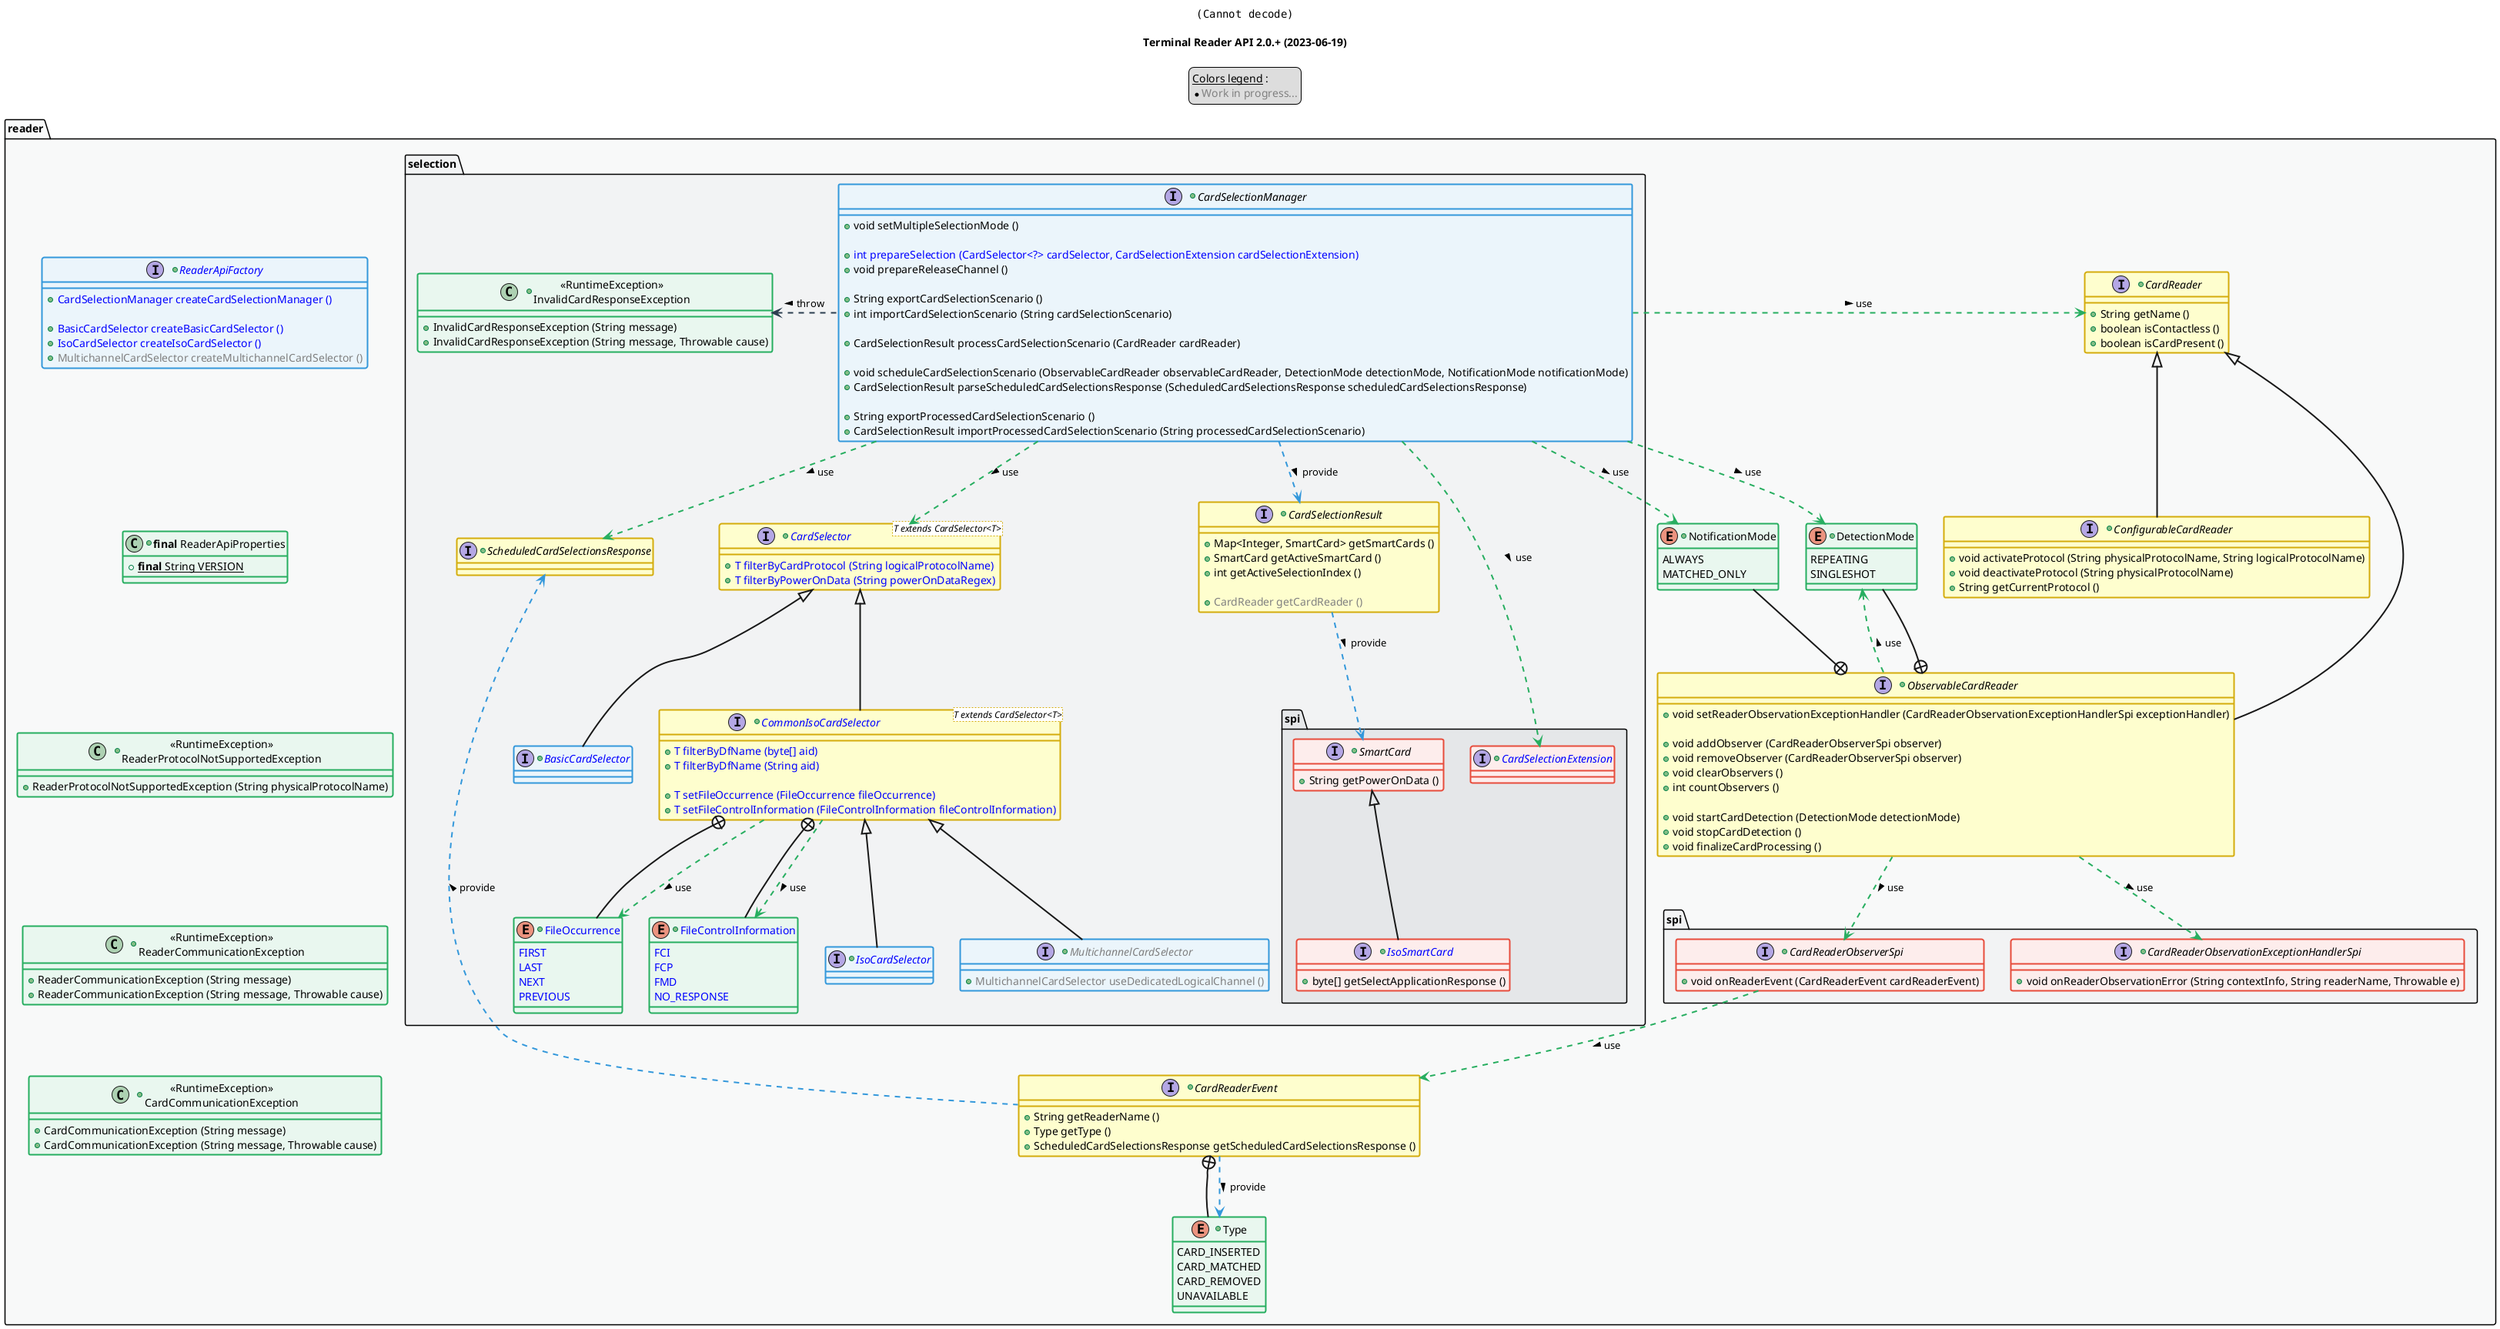 @startuml
title
    <img:../assets/logo.svg{scale=0.2}>

    Terminal Reader API 2.0.+ (2023-06-19)
end title

' == THEME ==

'Couleurs issues de : https://htmlcolorcodes.com/fr/tableau-de-couleur/tableau-de-couleur-design-plat/
!define C_GREY1 F8F9F9
!define C_GREY2 F2F3F4
!define C_GREY3 E5E7E9
!define C_GREY4 D7DBDD
!define C_GREY5 CACFD2
!define C_GREY6 BDC3C7
!define C_LINK 3498DB
!define C_USE 27AE60
!define C_THROW 2C3E50

' -- Styles that don't work with new version of plantuml --
skinparam stereotypeABorderColor #A9DCDF
skinparam stereotypeIBorderColor #B4A7E5
skinparam stereotypeCBorderColor #ADD1B2
skinparam stereotypeEBorderColor #EB93DF
' -- END --

skinparam ClassBorderThickness 2
skinparam ArrowThickness 2

' Yellow
skinparam ClassBackgroundColor #FEFECE
skinparam ClassBorderColor #D4AC0D
' Red
skinparam ClassBackgroundColor<<red>> #FDEDEC
skinparam ClassBorderColor<<red>> #E74C3C
hide <<red>> stereotype
' Purple
skinparam ClassBackgroundColor<<purple>> #F4ECF7
skinparam ClassBorderColor<<purple>> #8E44AD
hide <<purple>> stereotype
' blue
skinparam ClassBackgroundColor<<blue>> #EBF5FB
skinparam ClassBorderColor<<blue>> #3498DB
hide <<blue>> stereotype
' Green
skinparam ClassBackgroundColor<<green>> #E9F7EF
skinparam ClassBorderColor<<green>> #27AE60
hide <<green>> stereotype
' Grey
skinparam ClassBackgroundColor<<grey>> #EAECEE
skinparam ClassBorderColor<<grey>> #2C3E50
hide <<grey>> stereotype

' == CONTENT ==

legend top
    __Colors legend__ :
    * <color:grey>Work in progress...
end legend

package "reader" as reader {

+class "**final** ReaderApiProperties" as ApiProperties <<green>> {
    +{static} **final** String VERSION
}
+interface "<color:blue>ReaderApiFactory" as ReaderApiFactory <<blue>> {
    +<color:blue>CardSelectionManager createCardSelectionManager ()

    +<color:blue>BasicCardSelector createBasicCardSelector ()
    +<color:blue>IsoCardSelector createIsoCardSelector ()
    +<color:grey>MultichannelCardSelector createMultichannelCardSelector ()
}

' SERVICE
+interface CardReader {
    +String getName ()
    +boolean isContactless ()
    +boolean isCardPresent ()
}
+interface ObservableCardReader extends CardReader {
    +void setReaderObservationExceptionHandler (CardReaderObservationExceptionHandlerSpi exceptionHandler)

    +void addObserver (CardReaderObserverSpi observer)
    +void removeObserver (CardReaderObserverSpi observer)
    +void clearObservers ()
    +int countObservers ()

    +void startCardDetection (DetectionMode detectionMode)
    +void stopCardDetection ()
    +void finalizeCardProcessing ()
}
+interface ConfigurableCardReader extends CardReader {
    +void activateProtocol (String physicalProtocolName, String logicalProtocolName)
    +void deactivateProtocol (String physicalProtocolName)
    +String getCurrentProtocol ()
}
+enum DetectionMode <<green>> {
    REPEATING
    SINGLESHOT
}
+enum NotificationMode <<green>> {
    ALWAYS
    MATCHED_ONLY
}
+interface CardReaderEvent {
    +String getReaderName ()
    +Type getType ()
    +ScheduledCardSelectionsResponse getScheduledCardSelectionsResponse ()
}
+enum "Type" as CardReaderEventType <<green>> {
    CARD_INSERTED
    CARD_MATCHED
    CARD_REMOVED
    UNAVAILABLE
}
' SPI
package "spi" as readerSpi {
    +interface CardReaderObserverSpi <<red>> {
        +void onReaderEvent (CardReaderEvent cardReaderEvent)
    }
    +interface CardReaderObservationExceptionHandlerSpi <<red>> {
        +void onReaderObservationError (String contextInfo, String readerName, Throwable e)
    }
}

' SELECTION
package "selection" as selectionApi {
    ' Selection
    +interface CardSelectionManager <<blue>> {
        +void setMultipleSelectionMode ()

        +<color:blue>int prepareSelection (CardSelector<?> cardSelector, CardSelectionExtension cardSelectionExtension)
        +void prepareReleaseChannel ()

        +String exportCardSelectionScenario ()
        +int importCardSelectionScenario (String cardSelectionScenario)

        +CardSelectionResult processCardSelectionScenario (CardReader cardReader)

        +void scheduleCardSelectionScenario (ObservableCardReader observableCardReader, DetectionMode detectionMode, NotificationMode notificationMode)
        +CardSelectionResult parseScheduledCardSelectionsResponse (ScheduledCardSelectionsResponse scheduledCardSelectionsResponse)

        +String exportProcessedCardSelectionScenario ()
        +CardSelectionResult importProcessedCardSelectionScenario (String processedCardSelectionScenario)
    }
    +interface "<color:blue>CardSelector<T extends CardSelector<T>>" as CardSelector {
        +<color:blue>T filterByCardProtocol (String logicalProtocolName)
        +<color:blue>T filterByPowerOnData (String powerOnDataRegex)
    }
    +interface "<color:blue>BasicCardSelector" as BasicCardSelector <<blue>> extends CardSelector {
    }
    +interface "<color:blue>CommonIsoCardSelector<T extends CardSelector<T>>" as CommonIsoCardSelector extends CardSelector {
        +<color:blue>T filterByDfName (byte[] aid)
        +<color:blue>T filterByDfName (String aid)

        +<color:blue>T setFileOccurrence (FileOccurrence fileOccurrence)
        +<color:blue>T setFileControlInformation (FileControlInformation fileControlInformation)
    }
    +enum "<color:blue>FileOccurrence" as FileOccurrence <<green>> {
        <color:blue>FIRST
        <color:blue>LAST
        <color:blue>NEXT
        <color:blue>PREVIOUS
    }
    +enum "<color:blue>FileControlInformation" as FileControlInformation <<green>> {
        <color:blue>FCI
        <color:blue>FCP
        <color:blue>FMD
        <color:blue>NO_RESPONSE
    }
    +interface "<color:blue>IsoCardSelector" as IsoCardSelector <<blue>> extends CommonIsoCardSelector {
    }
    +interface "<color:grey>MultichannelCardSelector" as MultichannelCardSelector <<blue>> extends CommonIsoCardSelector {
        +<color:grey>MultichannelCardSelector useDedicatedLogicalChannel ()
    }

    ' Card Extension SPI
    package "spi" as selectionSpi {
        +interface "<color:blue>CardSelectionExtension" as CardSelectionExtension <<red>> {
        }
        +interface "SmartCard" as SmartCard <<red>> {
            +String getPowerOnData ()
        }
        +interface "<color:blue>IsoSmartCard" as IsoSmartCard <<red>> extends SmartCard {
            +byte[] getSelectApplicationResponse ()
        }
    }
    +interface CardSelectionResult {
        +Map<Integer, SmartCard> getSmartCards ()
        +SmartCard getActiveSmartCard ()
        +int getActiveSelectionIndex ()

        +<color:grey>CardReader getCardReader ()
    }
    +interface ScheduledCardSelectionsResponse {
    }

    +class "<<RuntimeException>>\nInvalidCardResponseException" as InvalidCardResponseException <<green>> {
        +InvalidCardResponseException (String message)
        +InvalidCardResponseException (String message, Throwable cause)
    }
}
' EXCEPTIONS
+class "<<RuntimeException>>\nReaderCommunicationException" as ReaderCommunicationException <<green>> {
    +ReaderCommunicationException (String message)
    +ReaderCommunicationException (String message, Throwable cause)
}
+class "<<RuntimeException>>\nReaderProtocolNotSupportedException" as ReaderProtocolNotSupportedException <<green>> {
    +ReaderProtocolNotSupportedException (String physicalProtocolName)
}
+class "<<RuntimeException>>\nCardCommunicationException" as CardCommunicationException <<green>> {
    +CardCommunicationException (String message)
    +CardCommunicationException (String message, Throwable cause)
}

}

' Associations

ObservableCardReader +-up- NotificationMode
ObservableCardReader +-up- DetectionMode
ObservableCardReader .up.> DetectionMode #C_USE : use >
ObservableCardReader ..> CardReaderObservationExceptionHandlerSpi #C_USE : use >

CardReaderEvent +-- CardReaderEventType
CardReaderEvent ..> CardReaderEventType #C_LINK : provide >
CardReaderEvent .up.> ScheduledCardSelectionsResponse #C_LINK : provide >

CardSelectionResult ..> SmartCard #C_LINK : provide >

CommonIsoCardSelector +-- FileOccurrence
CommonIsoCardSelector ..> FileOccurrence #C_USE : use >
CommonIsoCardSelector +-- FileControlInformation
CommonIsoCardSelector ..> FileControlInformation #C_USE : use >

CardSelectionManager ..> CardSelector #C_USE : use >
CardSelectionManager ..> CardSelectionExtension #C_USE : use >
CardSelectionManager ..> ScheduledCardSelectionsResponse #C_USE : use >
CardSelectionManager ..> CardSelectionResult #C_LINK : provide >
CardSelectionManager .right.> CardReader #C_USE : use >
CardSelectionManager ..> NotificationMode #C_USE : use >
CardSelectionManager ..> DetectionMode #C_USE : use >
CardSelectionManager .left.> InvalidCardResponseException #C_THROW : throw >

ObservableCardReader ..> CardReaderObserverSpi #C_USE : use >

CardReaderObserverSpi ..> CardReaderEvent #C_USE : use >

' == LAYOUT ==

ReaderApiFactory -[hidden]- ApiProperties
ApiProperties -[hidden]- ReaderProtocolNotSupportedException
ReaderProtocolNotSupportedException -[hidden]- ReaderCommunicationException
ReaderCommunicationException -[hidden]- CardCommunicationException

' == STYLE ==

package reader #C_GREY1 {}
package reader.readerSpi #C_GREY2 {}
package reader.selectionApi #C_GREY2 {}
package reader.selectionApi.selectionSpi #C_GREY3 {}

@enduml